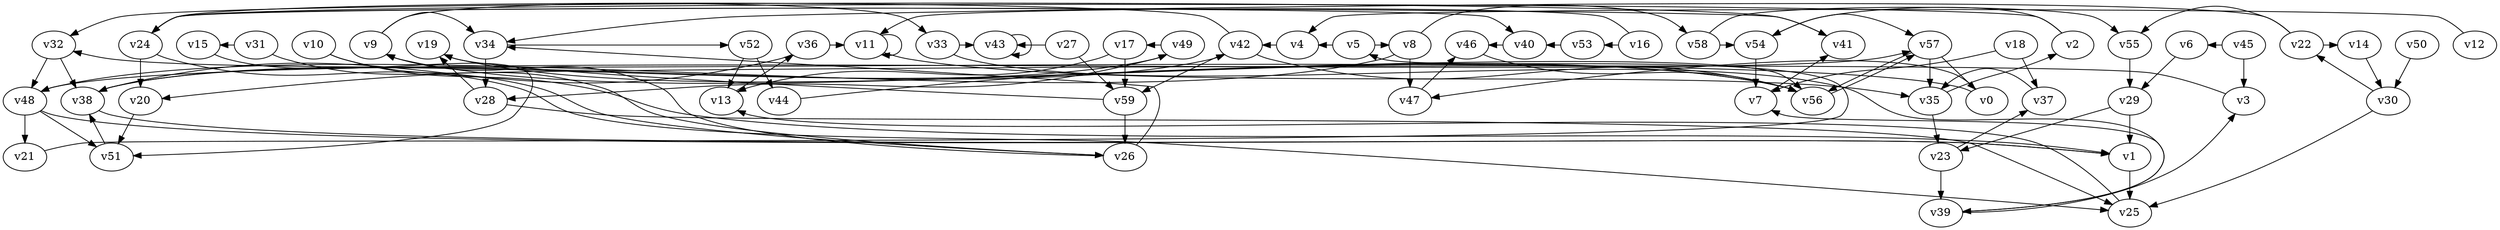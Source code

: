 // Benchmark game 84 - 60 vertices
digraph G {
    v0 [name="v0", player=0];
    v1 [name="v1", player=1];
    v2 [name="v2", player=0];
    v3 [name="v3", player=1];
    v4 [name="v4", player=1];
    v5 [name="v5", player=0];
    v6 [name="v6", player=1];
    v7 [name="v7", player=0];
    v8 [name="v8", player=0];
    v9 [name="v9", player=0];
    v10 [name="v10", player=1];
    v11 [name="v11", player=1];
    v12 [name="v12", player=0];
    v13 [name="v13", player=0, target=1];
    v14 [name="v14", player=0];
    v15 [name="v15", player=1];
    v16 [name="v16", player=1];
    v17 [name="v17", player=0];
    v18 [name="v18", player=1];
    v19 [name="v19", player=1, target=1];
    v20 [name="v20", player=0];
    v21 [name="v21", player=1];
    v22 [name="v22", player=0];
    v23 [name="v23", player=1];
    v24 [name="v24", player=1];
    v25 [name="v25", player=1];
    v26 [name="v26", player=0, target=1];
    v27 [name="v27", player=1];
    v28 [name="v28", player=0];
    v29 [name="v29", player=0];
    v30 [name="v30", player=0];
    v31 [name="v31", player=1];
    v32 [name="v32", player=1];
    v33 [name="v33", player=1];
    v34 [name="v34", player=0];
    v35 [name="v35", player=0];
    v36 [name="v36", player=0, target=1];
    v37 [name="v37", player=1];
    v38 [name="v38", player=1];
    v39 [name="v39", player=1];
    v40 [name="v40", player=0];
    v41 [name="v41", player=0];
    v42 [name="v42", player=1];
    v43 [name="v43", player=1, target=1];
    v44 [name="v44", player=0];
    v45 [name="v45", player=0];
    v46 [name="v46", player=0];
    v47 [name="v47", player=0];
    v48 [name="v48", player=1, target=1];
    v49 [name="v49", player=1];
    v50 [name="v50", player=1];
    v51 [name="v51", player=1];
    v52 [name="v52", player=0, target=1];
    v53 [name="v53", player=0];
    v54 [name="v54", player=1];
    v55 [name="v55", player=1];
    v56 [name="v56", player=1];
    v57 [name="v57", player=0];
    v58 [name="v58", player=1, target=1];
    v59 [name="v59", player=0];

    v0 -> v32 [constraint="time % 6 == 3"];
    v1 -> v25;
    v2 -> v54 [constraint="time == 20"];
    v3 -> v20 [constraint="time >= 14"];
    v4 -> v42 [constraint="time % 6 == 1"];
    v5 -> v8 [constraint="time >= 12"];
    v6 -> v29;
    v7 -> v41 [constraint="time <= 18"];
    v8 -> v48 [constraint="time >= 2"];
    v9 -> v34 [constraint="time <= 19"];
    v10 -> v1 [constraint="time == 6"];
    v11 -> v11 [constraint="time >= 13"];
    v12 -> v4 [constraint="time == 5"];
    v13 -> v36 [constraint="time <= 5"];
    v14 -> v30;
    v15 -> v51 [constraint="time % 3 == 2"];
    v16 -> v53 [constraint="time % 6 == 4"];
    v17 -> v59;
    v18 -> v7 [constraint="time % 5 == 2"];
    v19 -> v56 [constraint="time >= 13"];
    v20 -> v51;
    v21 -> v5 [constraint="time == 0"];
    v22 -> v34 [constraint="time == 9"];
    v23 -> v39;
    v24 -> v25 [constraint="time % 3 == 0"];
    v25 -> v13 [constraint="time >= 10"];
    v26 -> v34 [constraint="time % 3 == 0"];
    v27 -> v43 [constraint="time >= 6"];
    v28 -> v19 [constraint="time % 6 == 5"];
    v29 -> v1;
    v30 -> v22 [constraint="time >= 10"];
    v31 -> v26 [constraint="time == 12"];
    v32 -> v38;
    v33 -> v39 [constraint="time == 17"];
    v34 -> v28;
    v35 -> v23;
    v36 -> v38 [constraint="time % 4 == 1"];
    v37 -> v35 [constraint="time <= 13"];
    v38 -> v42 [constraint="time >= 13"];
    v39 -> v3 [constraint="time % 2 == 1"];
    v40 -> v46 [constraint="time % 5 == 3"];
    v41 -> v32 [constraint="time <= 5"];
    v42 -> v24 [constraint="time % 4 == 1"];
    v43 -> v43;
    v44 -> v56 [constraint="time % 6 == 0"];
    v45 -> v6 [constraint="time == 8"];
    v46 -> v56 [constraint="time >= 15"];
    v47 -> v46 [constraint="time % 6 == 0"];
    v48 -> v21;
    v49 -> v28 [constraint="time >= 2"];
    v50 -> v30;
    v51 -> v38 [constraint="(time % 3 == 0) || (time % 4 == 0)"];
    v52 -> v13;
    v53 -> v40 [constraint="time % 6 == 5"];
    v54 -> v57 [constraint="time <= 7"];
    v55 -> v29;
    v56 -> v9 [constraint="time % 6 == 3"];
    v57 -> v35;
    v58 -> v55 [constraint="time >= 14"];
    v59 -> v19 [constraint="time >= 6"];
    v48 -> v1 [constraint="time % 2 == 1"];
    v9 -> v33 [constraint="time % 6 == 2"];
    v36 -> v11 [constraint="time % 5 == 2"];
    v5 -> v4 [constraint="time == 0"];
    v27 -> v59 [constraint="time % 2 == 1"];
    v54 -> v7;
    v30 -> v25 [constraint="time == 0"];
    v35 -> v2 [constraint="time % 2 == 0"];
    v39 -> v7 [constraint="time == 20"];
    v48 -> v51;
    v59 -> v26;
    v57 -> v56;
    v17 -> v13 [constraint="time == 19"];
    v24 -> v40 [constraint="time % 4 == 2"];
    v33 -> v43 [constraint="time >= 8"];
    v57 -> v0;
    v0 -> v47 [constraint="time >= 13"];
    v42 -> v59 [constraint="time % 4 == 1"];
    v42 -> v56 [constraint="time == 13"];
    v38 -> v1 [constraint="time % 3 == 0"];
    v29 -> v23;
    v11 -> v35 [constraint="time <= 23"];
    v28 -> v25 [constraint="time >= 15"];
    v45 -> v3;
    v24 -> v41 [constraint="time >= 1"];
    v8 -> v58 [constraint="time >= 4"];
    v24 -> v20;
    v48 -> v57 [constraint="time % 2 == 1"];
    v22 -> v14 [constraint="time % 5 == 2"];
    v32 -> v48;
    v34 -> v52 [constraint="time == 11"];
    v49 -> v17 [constraint="time % 3 == 1"];
    v52 -> v44;
    v56 -> v57 [constraint="time % 3 == 0"];
    v22 -> v55 [constraint="time >= 8"];
    v31 -> v15 [constraint="time % 4 == 3"];
    v26 -> v9 [constraint="(time >= 4) && (time <= 21)"];
    v2 -> v24 [constraint="time == 14"];
    v38 -> v49 [constraint="time % 6 == 3"];
    v18 -> v37;
    v23 -> v37 [constraint="time == 15"];
    v58 -> v54 [constraint="time <= 10"];
    v8 -> v47;
    v16 -> v11 [constraint="time % 5 == 1"];
    v10 -> v26 [constraint="time % 3 == 0"];
}
